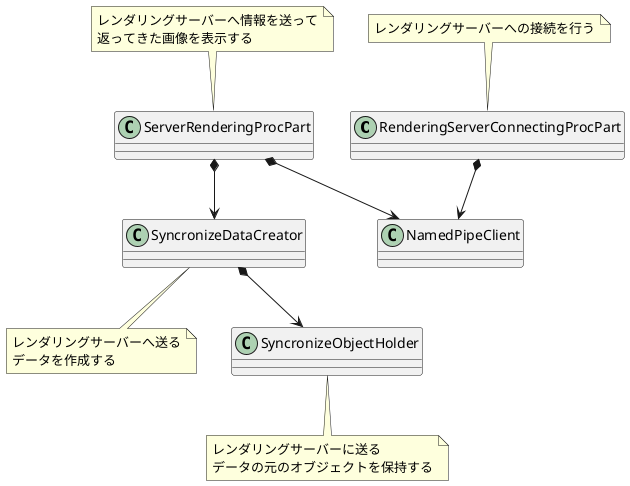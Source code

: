 @startuml game_client

class RenderingServerConnectingProcPart
note top
レンダリングサーバーへの接続を行う
endnote

class ServerRenderingProcPart
note top
レンダリングサーバーへ情報を送って
返ってきた画像を表示する
endnote

class NamedPipeClient

class SyncronizeDataCreator
note bottom
レンダリングサーバーへ送る
データを作成する
endnote

class SyncronizeObjectHolder
note bottom
レンダリングサーバーに送る
データの元のオブジェクトを保持する
endnote

RenderingServerConnectingProcPart *--> NamedPipeClient
ServerRenderingProcPart *--> NamedPipeClient
ServerRenderingProcPart *--> SyncronizeDataCreator
SyncronizeDataCreator *--> SyncronizeObjectHolder

@enduml